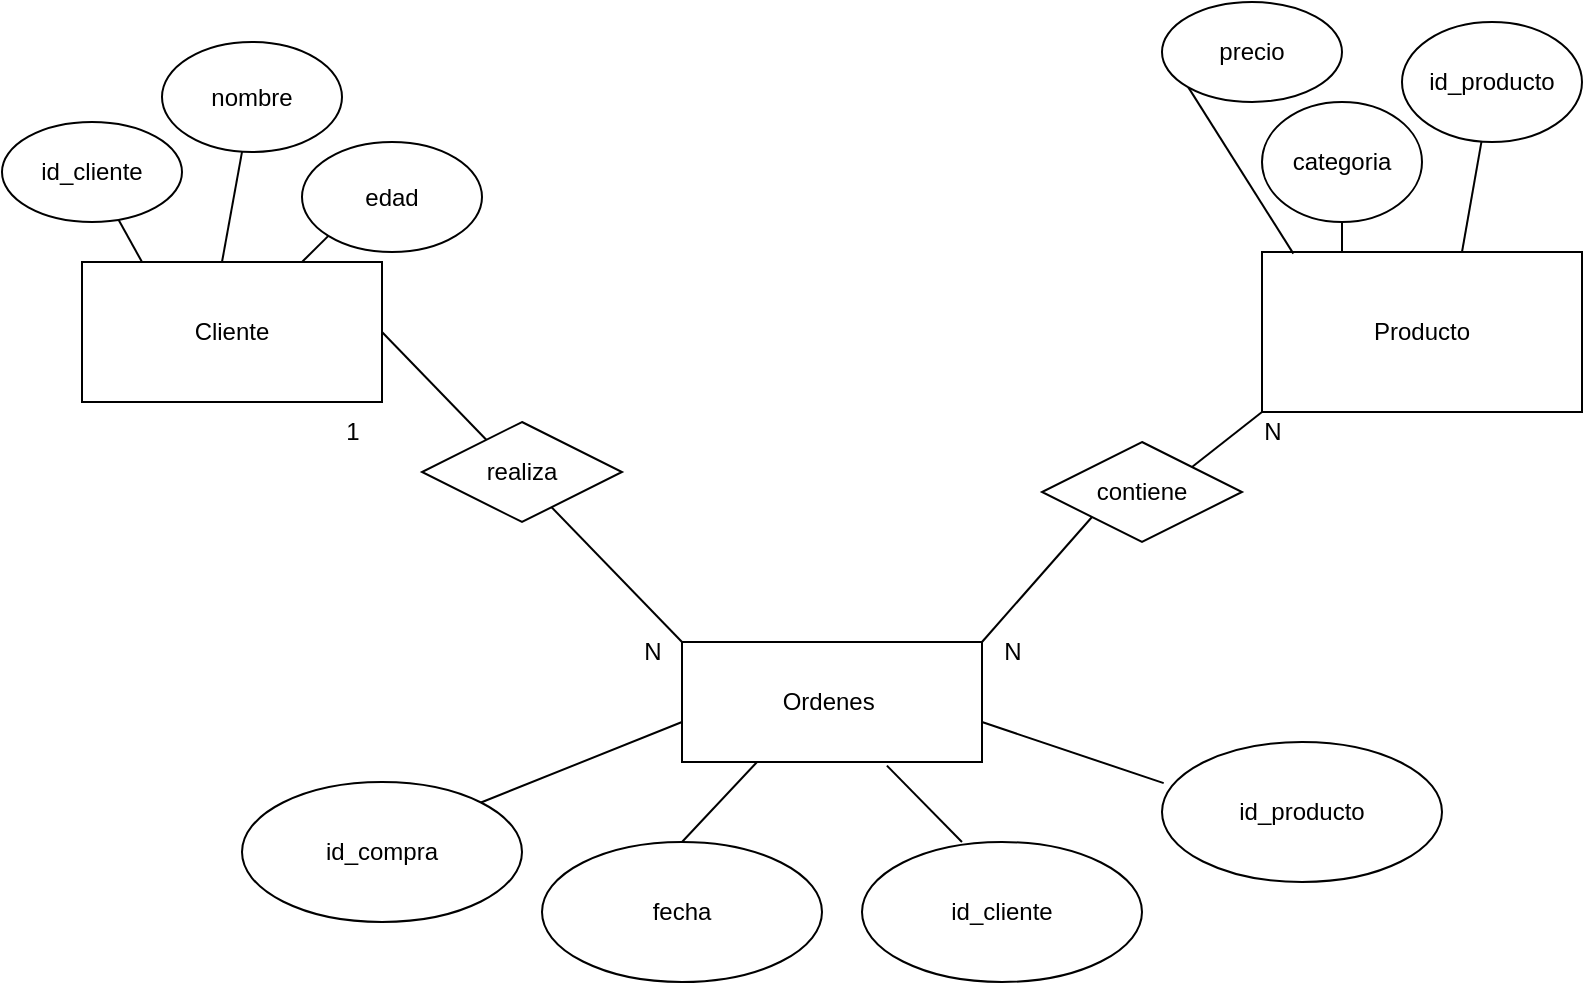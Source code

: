 <mxfile version="20.1.1" type="github"><diagram id="9DxBuqYsgNT0KvB5LIWO" name="Page-1"><mxGraphModel dx="1038" dy="571" grid="1" gridSize="10" guides="1" tooltips="1" connect="1" arrows="1" fold="1" page="1" pageScale="1" pageWidth="827" pageHeight="1169" math="0" shadow="0"><root><mxCell id="0"/><mxCell id="1" parent="0"/><mxCell id="4XF6fvj7P7yra9O-KzJB-8" value="" style="endArrow=none;html=1;rounded=0;exitX=1;exitY=0.5;exitDx=0;exitDy=0;entryX=0;entryY=0;entryDx=0;entryDy=0;shadow=0;sketch=0;" edge="1" parent="1" source="4XF6fvj7P7yra9O-KzJB-5" target="4XF6fvj7P7yra9O-KzJB-9"><mxGeometry width="50" height="50" relative="1" as="geometry"><mxPoint x="390" y="320" as="sourcePoint"/><mxPoint x="440" y="270" as="targetPoint"/></mxGeometry></mxCell><mxCell id="4XF6fvj7P7yra9O-KzJB-3" value="realiza" style="rhombus;whiteSpace=wrap;html=1;" vertex="1" parent="1"><mxGeometry x="220" y="220" width="100" height="50" as="geometry"/></mxCell><mxCell id="4XF6fvj7P7yra9O-KzJB-5" value="Cliente" style="rounded=0;whiteSpace=wrap;html=1;" vertex="1" parent="1"><mxGeometry x="50" y="140" width="150" height="70" as="geometry"/></mxCell><mxCell id="4XF6fvj7P7yra9O-KzJB-6" value="Producto" style="rounded=0;whiteSpace=wrap;html=1;" vertex="1" parent="1"><mxGeometry x="640" y="135" width="160" height="80" as="geometry"/></mxCell><mxCell id="4XF6fvj7P7yra9O-KzJB-9" value="Ordenes&amp;nbsp;" style="rounded=0;whiteSpace=wrap;html=1;" vertex="1" parent="1"><mxGeometry x="350" y="330" width="150" height="60" as="geometry"/></mxCell><mxCell id="4XF6fvj7P7yra9O-KzJB-10" value="id_compra" style="ellipse;whiteSpace=wrap;html=1;" vertex="1" parent="1"><mxGeometry x="130" y="400" width="140" height="70" as="geometry"/></mxCell><mxCell id="4XF6fvj7P7yra9O-KzJB-12" value="fecha" style="ellipse;whiteSpace=wrap;html=1;" vertex="1" parent="1"><mxGeometry x="280" y="430" width="140" height="70" as="geometry"/></mxCell><mxCell id="4XF6fvj7P7yra9O-KzJB-14" value="id_cliente" style="ellipse;whiteSpace=wrap;html=1;" vertex="1" parent="1"><mxGeometry x="10" y="70" width="90" height="50" as="geometry"/></mxCell><mxCell id="4XF6fvj7P7yra9O-KzJB-15" value="id_cliente" style="ellipse;whiteSpace=wrap;html=1;" vertex="1" parent="1"><mxGeometry x="440" y="430" width="140" height="70" as="geometry"/></mxCell><mxCell id="4XF6fvj7P7yra9O-KzJB-16" value="id_producto" style="ellipse;whiteSpace=wrap;html=1;" vertex="1" parent="1"><mxGeometry x="710" y="20" width="90" height="60" as="geometry"/></mxCell><mxCell id="4XF6fvj7P7yra9O-KzJB-17" value="id_producto" style="ellipse;whiteSpace=wrap;html=1;" vertex="1" parent="1"><mxGeometry x="590" y="380" width="140" height="70" as="geometry"/></mxCell><mxCell id="4XF6fvj7P7yra9O-KzJB-19" value="nombre" style="ellipse;whiteSpace=wrap;html=1;" vertex="1" parent="1"><mxGeometry x="90" y="30" width="90" height="55" as="geometry"/></mxCell><mxCell id="4XF6fvj7P7yra9O-KzJB-20" value="edad" style="ellipse;whiteSpace=wrap;html=1;" vertex="1" parent="1"><mxGeometry x="160" y="80" width="90" height="55" as="geometry"/></mxCell><mxCell id="4XF6fvj7P7yra9O-KzJB-21" value="categoria" style="ellipse;whiteSpace=wrap;html=1;" vertex="1" parent="1"><mxGeometry x="640" y="60" width="80" height="60" as="geometry"/></mxCell><mxCell id="4XF6fvj7P7yra9O-KzJB-22" value="precio" style="ellipse;whiteSpace=wrap;html=1;" vertex="1" parent="1"><mxGeometry x="590" y="10" width="90" height="50" as="geometry"/></mxCell><mxCell id="4XF6fvj7P7yra9O-KzJB-24" value="" style="endArrow=none;html=1;rounded=0;exitX=0;exitY=1;exitDx=0;exitDy=0;entryX=1;entryY=0;entryDx=0;entryDy=0;shadow=0;sketch=0;startArrow=none;" edge="1" parent="1" source="4XF6fvj7P7yra9O-KzJB-25" target="4XF6fvj7P7yra9O-KzJB-9"><mxGeometry width="50" height="50" relative="1" as="geometry"><mxPoint x="500" y="185" as="sourcePoint"/><mxPoint x="650" y="340" as="targetPoint"/></mxGeometry></mxCell><mxCell id="4XF6fvj7P7yra9O-KzJB-25" value="contiene" style="rhombus;whiteSpace=wrap;html=1;" vertex="1" parent="1"><mxGeometry x="530" y="230" width="100" height="50" as="geometry"/></mxCell><mxCell id="4XF6fvj7P7yra9O-KzJB-26" value="" style="endArrow=none;html=1;rounded=0;exitX=0;exitY=1;exitDx=0;exitDy=0;entryX=1;entryY=0;entryDx=0;entryDy=0;shadow=0;sketch=0;" edge="1" parent="1" source="4XF6fvj7P7yra9O-KzJB-6" target="4XF6fvj7P7yra9O-KzJB-25"><mxGeometry width="50" height="50" relative="1" as="geometry"><mxPoint x="640" y="215" as="sourcePoint"/><mxPoint x="500" y="330" as="targetPoint"/></mxGeometry></mxCell><mxCell id="4XF6fvj7P7yra9O-KzJB-27" value="1" style="text;html=1;align=center;verticalAlign=middle;resizable=0;points=[];autosize=1;strokeColor=none;fillColor=none;" vertex="1" parent="1"><mxGeometry x="170" y="210" width="30" height="30" as="geometry"/></mxCell><mxCell id="4XF6fvj7P7yra9O-KzJB-28" value="N" style="text;html=1;align=center;verticalAlign=middle;resizable=0;points=[];autosize=1;strokeColor=none;fillColor=none;" vertex="1" parent="1"><mxGeometry x="320" y="320" width="30" height="30" as="geometry"/></mxCell><mxCell id="4XF6fvj7P7yra9O-KzJB-29" value="N" style="text;html=1;align=center;verticalAlign=middle;resizable=0;points=[];autosize=1;strokeColor=none;fillColor=none;" vertex="1" parent="1"><mxGeometry x="500" y="320" width="30" height="30" as="geometry"/></mxCell><mxCell id="4XF6fvj7P7yra9O-KzJB-30" value="N" style="text;html=1;align=center;verticalAlign=middle;resizable=0;points=[];autosize=1;strokeColor=none;fillColor=none;" vertex="1" parent="1"><mxGeometry x="630" y="210" width="30" height="30" as="geometry"/></mxCell><mxCell id="O9WW9R1fvkkIBL1n6_Ok-1" value="" style="endArrow=none;html=1;rounded=0;shadow=0;sketch=0;" edge="1" parent="1" target="4XF6fvj7P7yra9O-KzJB-19"><mxGeometry width="50" height="50" relative="1" as="geometry"><mxPoint x="120" y="140" as="sourcePoint"/><mxPoint x="130" y="90" as="targetPoint"/></mxGeometry></mxCell><mxCell id="O9WW9R1fvkkIBL1n6_Ok-2" value="" style="endArrow=none;html=1;rounded=0;shadow=0;sketch=0;" edge="1" parent="1" target="4XF6fvj7P7yra9O-KzJB-14"><mxGeometry width="50" height="50" relative="1" as="geometry"><mxPoint x="80" y="140" as="sourcePoint"/><mxPoint x="130" y="90" as="targetPoint"/></mxGeometry></mxCell><mxCell id="O9WW9R1fvkkIBL1n6_Ok-3" value="" style="endArrow=none;html=1;rounded=0;shadow=0;sketch=0;exitX=0.25;exitY=0;exitDx=0;exitDy=0;entryX=0.5;entryY=1;entryDx=0;entryDy=0;" edge="1" parent="1" source="4XF6fvj7P7yra9O-KzJB-6" target="4XF6fvj7P7yra9O-KzJB-21"><mxGeometry width="50" height="50" relative="1" as="geometry"><mxPoint x="490" y="210" as="sourcePoint"/><mxPoint x="360" y="280" as="targetPoint"/></mxGeometry></mxCell><mxCell id="O9WW9R1fvkkIBL1n6_Ok-4" value="" style="endArrow=none;html=1;rounded=0;shadow=0;sketch=0;entryX=0;entryY=1;entryDx=0;entryDy=0;" edge="1" parent="1" target="4XF6fvj7P7yra9O-KzJB-20"><mxGeometry width="50" height="50" relative="1" as="geometry"><mxPoint x="160" y="140" as="sourcePoint"/><mxPoint x="210" y="90" as="targetPoint"/></mxGeometry></mxCell><mxCell id="O9WW9R1fvkkIBL1n6_Ok-5" value="" style="endArrow=none;html=1;rounded=0;shadow=0;sketch=0;" edge="1" parent="1" target="4XF6fvj7P7yra9O-KzJB-16"><mxGeometry width="50" height="50" relative="1" as="geometry"><mxPoint x="740" y="135" as="sourcePoint"/><mxPoint x="750" y="105" as="targetPoint"/></mxGeometry></mxCell><mxCell id="O9WW9R1fvkkIBL1n6_Ok-6" value="" style="endArrow=none;html=1;rounded=0;shadow=0;sketch=0;entryX=0.098;entryY=0.01;entryDx=0;entryDy=0;entryPerimeter=0;exitX=0;exitY=1;exitDx=0;exitDy=0;" edge="1" parent="1" source="4XF6fvj7P7yra9O-KzJB-22" target="4XF6fvj7P7yra9O-KzJB-6"><mxGeometry width="50" height="50" relative="1" as="geometry"><mxPoint x="380" y="320" as="sourcePoint"/><mxPoint x="430" y="270" as="targetPoint"/></mxGeometry></mxCell><mxCell id="O9WW9R1fvkkIBL1n6_Ok-7" value="" style="endArrow=none;html=1;rounded=0;shadow=0;sketch=0;exitX=1;exitY=0;exitDx=0;exitDy=0;" edge="1" parent="1" source="4XF6fvj7P7yra9O-KzJB-10"><mxGeometry width="50" height="50" relative="1" as="geometry"><mxPoint x="300" y="420" as="sourcePoint"/><mxPoint x="350" y="370" as="targetPoint"/></mxGeometry></mxCell><mxCell id="O9WW9R1fvkkIBL1n6_Ok-8" value="" style="endArrow=none;html=1;rounded=0;shadow=0;sketch=0;entryX=0.006;entryY=0.294;entryDx=0;entryDy=0;entryPerimeter=0;" edge="1" parent="1" target="4XF6fvj7P7yra9O-KzJB-17"><mxGeometry width="50" height="50" relative="1" as="geometry"><mxPoint x="500" y="370" as="sourcePoint"/><mxPoint x="550" y="320" as="targetPoint"/></mxGeometry></mxCell><mxCell id="O9WW9R1fvkkIBL1n6_Ok-9" value="" style="endArrow=none;html=1;rounded=0;shadow=0;sketch=0;entryX=0.25;entryY=1;entryDx=0;entryDy=0;" edge="1" parent="1" target="4XF6fvj7P7yra9O-KzJB-9"><mxGeometry width="50" height="50" relative="1" as="geometry"><mxPoint x="350" y="430" as="sourcePoint"/><mxPoint x="400" y="380" as="targetPoint"/></mxGeometry></mxCell><mxCell id="O9WW9R1fvkkIBL1n6_Ok-10" value="" style="endArrow=none;html=1;rounded=0;shadow=0;sketch=0;entryX=0.683;entryY=1.03;entryDx=0;entryDy=0;entryPerimeter=0;exitX=0.357;exitY=0;exitDx=0;exitDy=0;exitPerimeter=0;" edge="1" parent="1" source="4XF6fvj7P7yra9O-KzJB-15" target="4XF6fvj7P7yra9O-KzJB-9"><mxGeometry width="50" height="50" relative="1" as="geometry"><mxPoint x="425" y="170" as="sourcePoint"/><mxPoint x="430" y="270" as="targetPoint"/></mxGeometry></mxCell></root></mxGraphModel></diagram></mxfile>